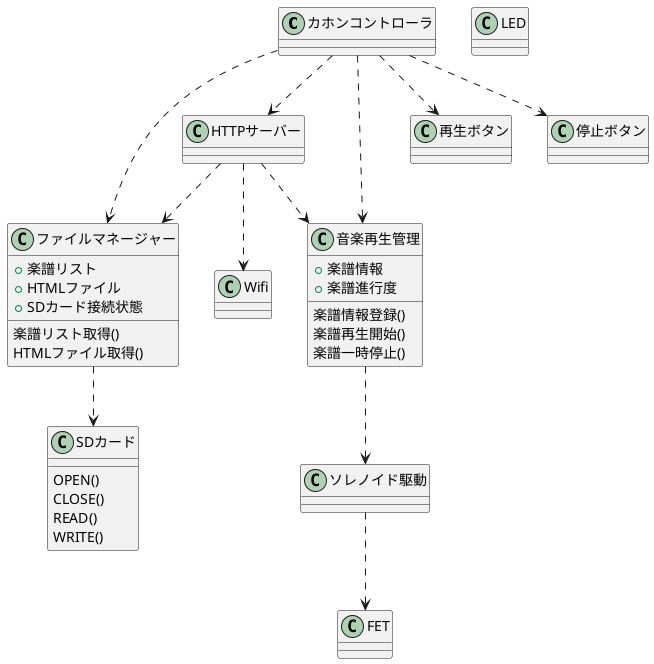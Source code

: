 @startuml

class カホンコントローラ
class ファイルマネージャー
{
  +楽譜リスト
  +HTMLファイル
  +SDカード接続状態
  楽譜リスト取得()
  HTMLファイル取得()
}
class 音楽再生管理
{
  +楽譜情報
  +楽譜進行度
  楽譜情報登録()
  楽譜再生開始()
  楽譜一時停止()
}
class ソレノイド駆動
{

}
class HTTPサーバー
{
}
class SDカード
{
  OPEN()
  CLOSE()
  READ()
  WRITE()
}
class Wifi
class LED
class 再生ボタン
class 停止ボタン
class FET


カホンコントローラ ..> ファイルマネージャー
カホンコントローラ ..> 音楽再生管理
カホンコントローラ ..> 再生ボタン
カホンコントローラ ..> 停止ボタン
カホンコントローラ ..> HTTPサーバー
ファイルマネージャー ..> SDカード
音楽再生管理 ..> ソレノイド駆動
ソレノイド駆動 ..> FET
HTTPサーバー ..> Wifi
HTTPサーバー ..> ファイルマネージャー
HTTPサーバー ..> 音楽再生管理

@enduml
